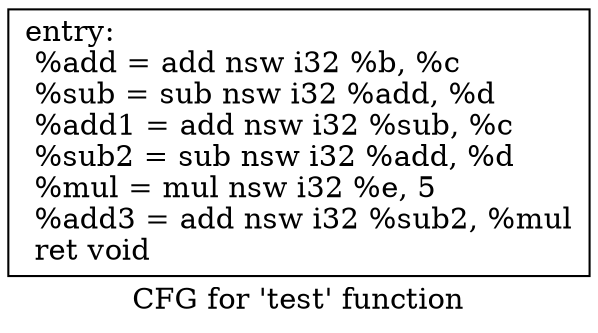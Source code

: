 digraph "CFG for 'test' function" {
	label="CFG for 'test' function";

	Node0x55e026f7d480 [shape=record,label="{entry:\l  %add = add nsw i32 %b, %c\l  %sub = sub nsw i32 %add, %d\l  %add1 = add nsw i32 %sub, %c\l  %sub2 = sub nsw i32 %add, %d\l  %mul = mul nsw i32 %e, 5\l  %add3 = add nsw i32 %sub2, %mul\l  ret void\l}"];
}
